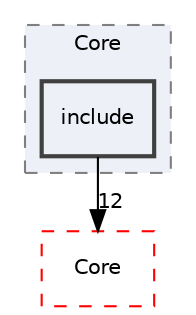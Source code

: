 digraph "include"
{
 // LATEX_PDF_SIZE
  edge [fontname="Helvetica",fontsize="10",labelfontname="Helvetica",labelfontsize="10"];
  node [fontname="Helvetica",fontsize="10",shape=record];
  compound=true
  subgraph clusterdir_996bcc1117fd734914e4619471602b37 {
    graph [ bgcolor="#edf0f7", pencolor="grey50", style="filled,dashed,", label="Core", fontname="Helvetica", fontsize="10", URL="dir_996bcc1117fd734914e4619471602b37.html"]
  dir_16c3429bb1ff4a2568f6219796a7081a [shape=box, label="include", style="filled,bold,", fillcolor="#edf0f7", color="grey25", URL="dir_16c3429bb1ff4a2568f6219796a7081a.html"];
  }
  dir_cac7f9cecb9aa42a0bd05452dddd8a21 [shape=box, label="Core", style="dashed,", fillcolor="#edf0f7", color="red", URL="dir_cac7f9cecb9aa42a0bd05452dddd8a21.html"];
  dir_16c3429bb1ff4a2568f6219796a7081a->dir_cac7f9cecb9aa42a0bd05452dddd8a21 [headlabel="12", labeldistance=1.5 headhref="dir_000175_000014.html"];
}
